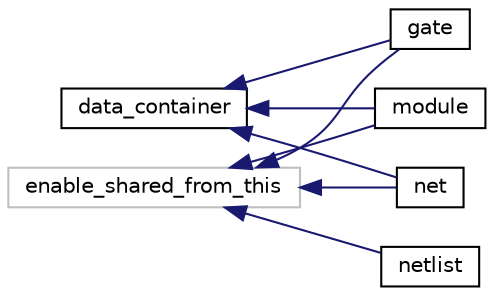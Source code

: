 digraph "Graphical Class Hierarchy"
{
  edge [fontname="Helvetica",fontsize="10",labelfontname="Helvetica",labelfontsize="10"];
  node [fontname="Helvetica",fontsize="10",shape=record];
  rankdir="LR";
  Node36 [label="data_container",height=0.2,width=0.4,color="black", fillcolor="white", style="filled",URL="$df/d2c/classdata__container.html"];
  Node36 -> Node0 [dir="back",color="midnightblue",fontsize="10",style="solid",fontname="Helvetica"];
  Node0 [label="gate",height=0.2,width=0.4,color="black", fillcolor="white", style="filled",URL="$de/df6/classgate.html"];
  Node36 -> Node32 [dir="back",color="midnightblue",fontsize="10",style="solid",fontname="Helvetica"];
  Node32 [label="module",height=0.2,width=0.4,color="black", fillcolor="white", style="filled",URL="$d0/dd3/classmodule.html"];
  Node36 -> Node33 [dir="back",color="midnightblue",fontsize="10",style="solid",fontname="Helvetica"];
  Node33 [label="net",height=0.2,width=0.4,color="black", fillcolor="white", style="filled",URL="$d3/d75/classnet.html"];
  Node30 [label="enable_shared_from_this",height=0.2,width=0.4,color="grey75", fillcolor="white", style="filled"];
  Node30 -> Node0 [dir="back",color="midnightblue",fontsize="10",style="solid",fontname="Helvetica"];
  Node30 -> Node32 [dir="back",color="midnightblue",fontsize="10",style="solid",fontname="Helvetica"];
  Node30 -> Node33 [dir="back",color="midnightblue",fontsize="10",style="solid",fontname="Helvetica"];
  Node30 -> Node34 [dir="back",color="midnightblue",fontsize="10",style="solid",fontname="Helvetica"];
  Node34 [label="netlist",height=0.2,width=0.4,color="black", fillcolor="white", style="filled",URL="$d2/d8e/classnetlist.html"];
}
